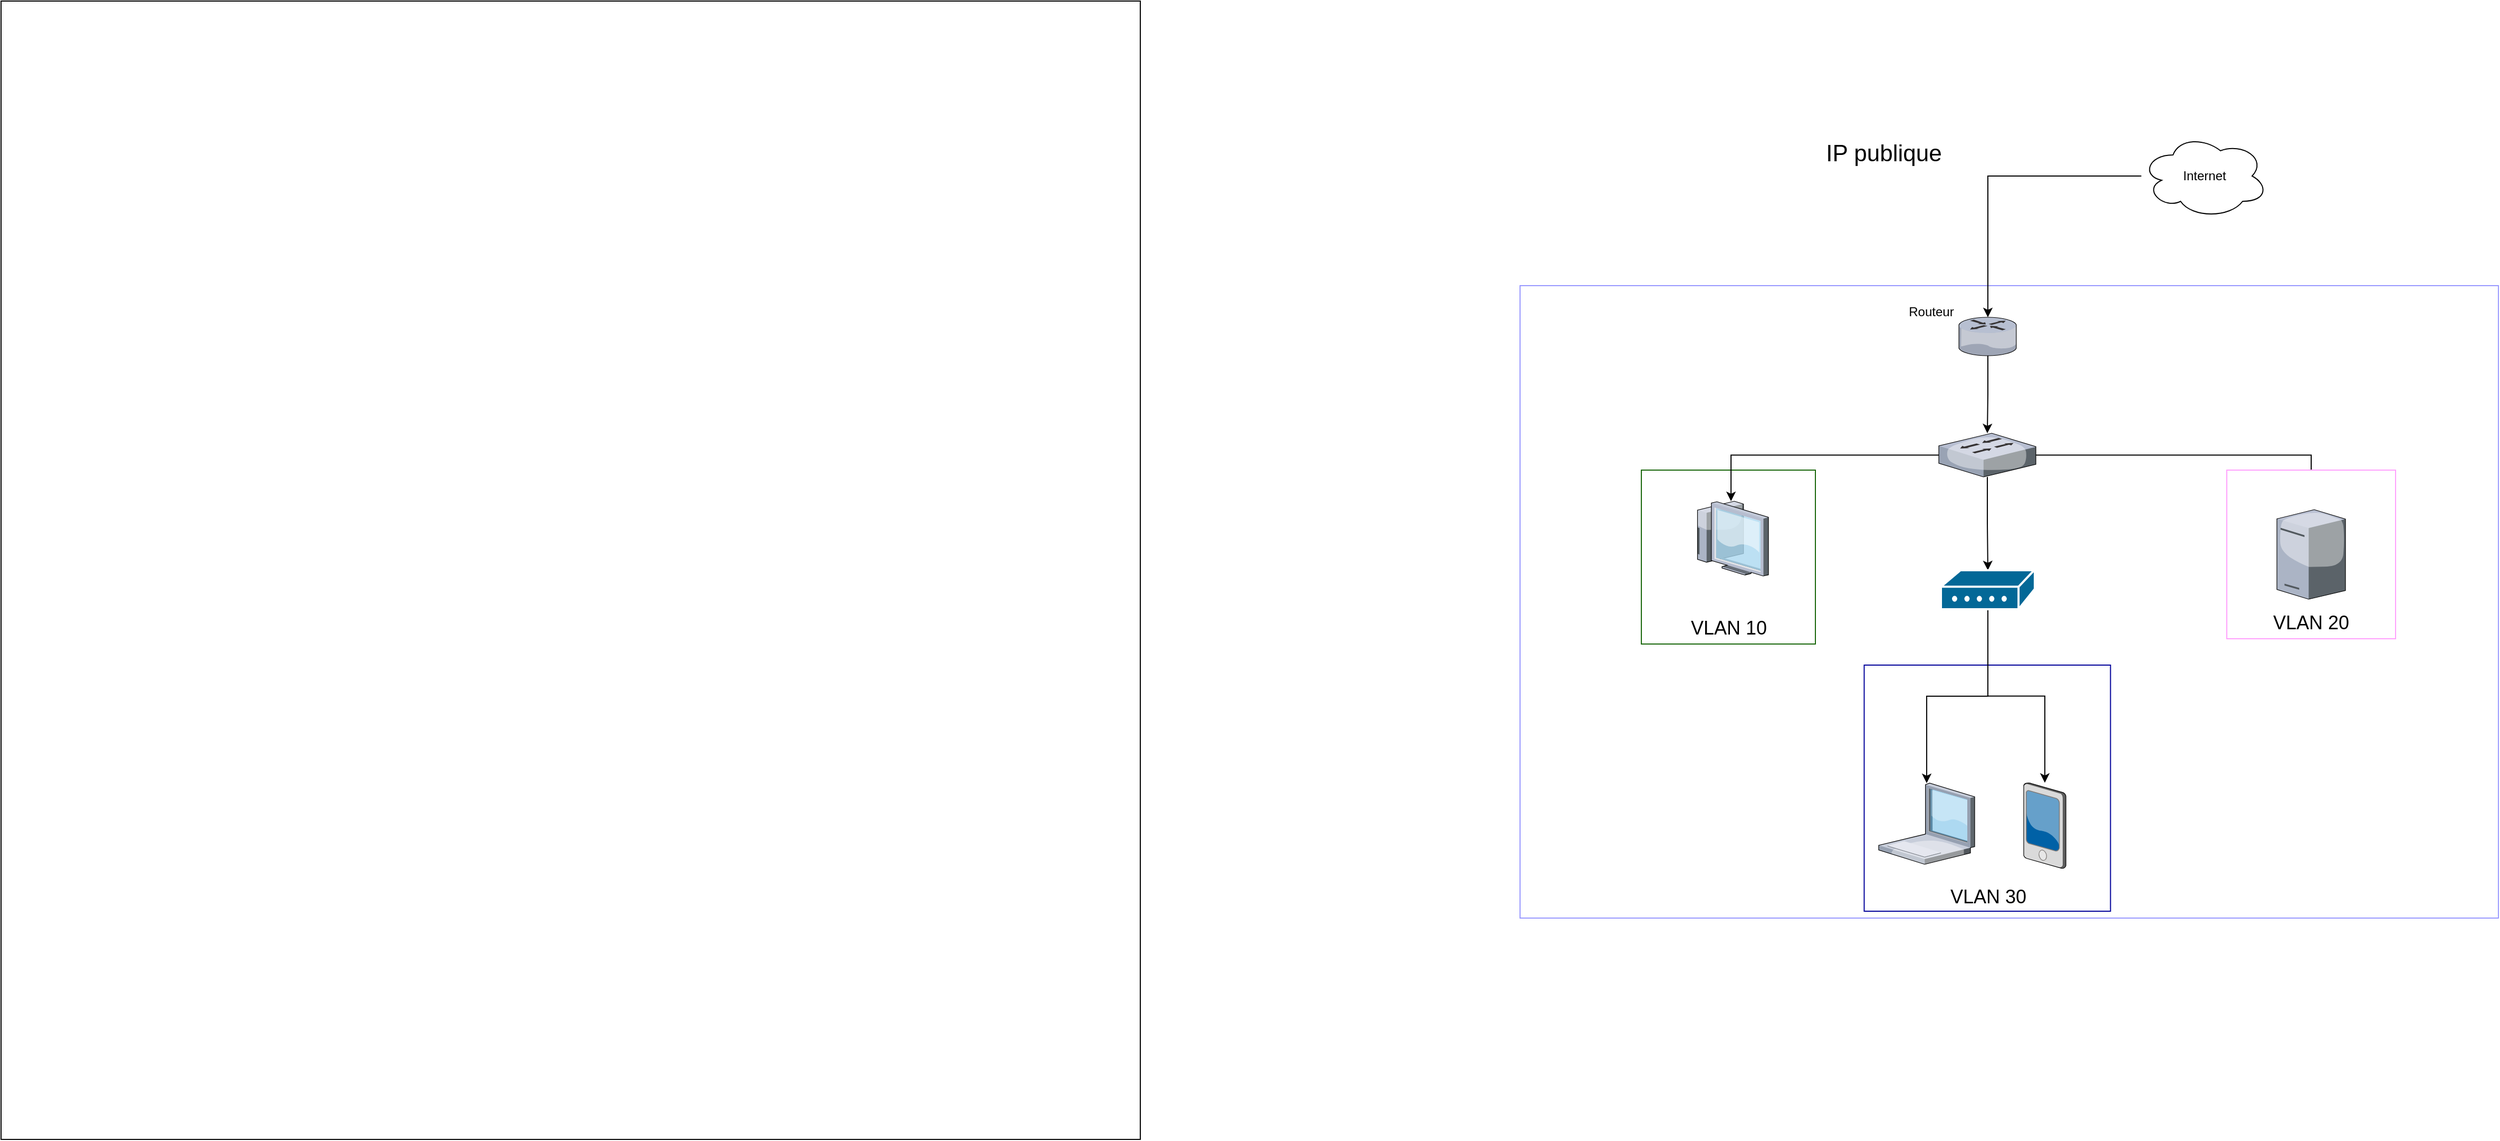 <mxfile version="27.0.4">
  <diagram name="Page-1" id="jhf09ls7IOTQYogmO61J">
    <mxGraphModel dx="2736" dy="1885" grid="1" gridSize="10" guides="1" tooltips="1" connect="1" arrows="1" fold="1" page="1" pageScale="1" pageWidth="827" pageHeight="1169" math="0" shadow="0">
      <root>
        <mxCell id="0" />
        <mxCell id="1" parent="0" />
        <mxCell id="uptyACYF9q1GfJ_68p10-1" value="&lt;p&gt;&lt;br&gt;&lt;/p&gt;" style="whiteSpace=wrap;html=1;aspect=fixed;fontStyle=1" parent="1" vertex="1">
          <mxGeometry x="-1370" y="-250" width="1080" height="1080" as="geometry" />
        </mxCell>
        <mxCell id="uptyACYF9q1GfJ_68p10-8" value="" style="rounded=0;whiteSpace=wrap;html=1;shadow=0;strokeColor=#9999FF;" parent="1" vertex="1">
          <mxGeometry x="70" y="20" width="927.5" height="600" as="geometry" />
        </mxCell>
        <mxCell id="uptyACYF9q1GfJ_68p10-11" value="" style="whiteSpace=wrap;html=1;aspect=fixed;strokeColor=#18660A;" parent="1" vertex="1">
          <mxGeometry x="185" y="195" width="165" height="165" as="geometry" />
        </mxCell>
        <mxCell id="yxZzJRFGtM7eDR7PXihF-28" style="edgeStyle=orthogonalEdgeStyle;rounded=0;orthogonalLoop=1;jettySize=auto;html=1;" parent="1" source="uptyACYF9q1GfJ_68p10-2" target="uptyACYF9q1GfJ_68p10-5" edge="1">
          <mxGeometry relative="1" as="geometry" />
        </mxCell>
        <mxCell id="uptyACYF9q1GfJ_68p10-2" value="" style="ellipse;shape=cloud;whiteSpace=wrap;html=1;" parent="1" vertex="1">
          <mxGeometry x="659" y="-124" width="120" height="80" as="geometry" />
        </mxCell>
        <mxCell id="uptyACYF9q1GfJ_68p10-4" value="Routeur" style="text;html=1;align=center;verticalAlign=middle;whiteSpace=wrap;rounded=0;" parent="1" vertex="1">
          <mxGeometry x="430" y="30" width="60" height="30" as="geometry" />
        </mxCell>
        <mxCell id="yxZzJRFGtM7eDR7PXihF-13" value="" style="edgeStyle=orthogonalEdgeStyle;rounded=0;orthogonalLoop=1;jettySize=auto;html=1;" parent="1" source="uptyACYF9q1GfJ_68p10-5" target="uptyACYF9q1GfJ_68p10-6" edge="1">
          <mxGeometry relative="1" as="geometry" />
        </mxCell>
        <mxCell id="uptyACYF9q1GfJ_68p10-5" value="" style="verticalLabelPosition=bottom;sketch=0;aspect=fixed;html=1;verticalAlign=top;strokeColor=none;align=center;outlineConnect=0;shape=mxgraph.citrix.router;" parent="1" vertex="1">
          <mxGeometry x="486" y="50" width="55" height="36.5" as="geometry" />
        </mxCell>
        <mxCell id="yxZzJRFGtM7eDR7PXihF-22" style="edgeStyle=orthogonalEdgeStyle;rounded=0;orthogonalLoop=1;jettySize=auto;html=1;" parent="1" source="uptyACYF9q1GfJ_68p10-6" target="yxZzJRFGtM7eDR7PXihF-10" edge="1">
          <mxGeometry relative="1" as="geometry" />
        </mxCell>
        <mxCell id="yxZzJRFGtM7eDR7PXihF-23" style="edgeStyle=orthogonalEdgeStyle;rounded=0;orthogonalLoop=1;jettySize=auto;html=1;" parent="1" source="uptyACYF9q1GfJ_68p10-6" target="yxZzJRFGtM7eDR7PXihF-16" edge="1">
          <mxGeometry relative="1" as="geometry" />
        </mxCell>
        <mxCell id="uptyACYF9q1GfJ_68p10-6" value="" style="verticalLabelPosition=bottom;sketch=0;aspect=fixed;html=1;verticalAlign=top;strokeColor=none;align=center;outlineConnect=0;shape=mxgraph.citrix.switch;" parent="1" vertex="1">
          <mxGeometry x="467" y="160" width="92" height="41.5" as="geometry" />
        </mxCell>
        <mxCell id="uptyACYF9q1GfJ_68p10-7" value="Internet" style="text;html=1;align=center;verticalAlign=middle;whiteSpace=wrap;rounded=0;" parent="1" vertex="1">
          <mxGeometry x="689" y="-99" width="60" height="30" as="geometry" />
        </mxCell>
        <mxCell id="uptyACYF9q1GfJ_68p10-12" value="" style="whiteSpace=wrap;html=1;aspect=fixed;strokeColor=#000099;" parent="1" vertex="1">
          <mxGeometry x="396.25" y="380" width="233.5" height="233.5" as="geometry" />
        </mxCell>
        <mxCell id="yxZzJRFGtM7eDR7PXihF-3" value="" style="whiteSpace=wrap;html=1;aspect=fixed;strokeColor=#FFA1FD;" parent="1" vertex="1">
          <mxGeometry x="740" y="195" width="160" height="160" as="geometry" />
        </mxCell>
        <mxCell id="yxZzJRFGtM7eDR7PXihF-4" value="&lt;font style=&quot;font-size: 18px;&quot;&gt;VLAN 10&lt;/font&gt;" style="text;strokeColor=none;align=center;fillColor=none;html=1;verticalAlign=middle;whiteSpace=wrap;rounded=0;" parent="1" vertex="1">
          <mxGeometry x="177.5" y="330" width="180" height="30" as="geometry" />
        </mxCell>
        <mxCell id="yxZzJRFGtM7eDR7PXihF-5" value="&lt;font style=&quot;font-size: 18px;&quot;&gt;VLAN 20&lt;/font&gt;" style="text;strokeColor=none;align=center;fillColor=none;html=1;verticalAlign=middle;whiteSpace=wrap;rounded=0;" parent="1" vertex="1">
          <mxGeometry x="730" y="325" width="180" height="30" as="geometry" />
        </mxCell>
        <mxCell id="yxZzJRFGtM7eDR7PXihF-6" value="&lt;font style=&quot;font-size: 18px;&quot;&gt;VLAN 30&lt;/font&gt;" style="text;strokeColor=none;align=center;fillColor=none;html=1;verticalAlign=middle;whiteSpace=wrap;rounded=0;" parent="1" vertex="1">
          <mxGeometry x="423.5" y="585" width="180" height="30" as="geometry" />
        </mxCell>
        <mxCell id="yxZzJRFGtM7eDR7PXihF-10" value="" style="verticalLabelPosition=bottom;sketch=0;aspect=fixed;html=1;verticalAlign=top;strokeColor=none;align=center;outlineConnect=0;shape=mxgraph.citrix.tower_server;" parent="1" vertex="1">
          <mxGeometry x="787.5" y="232.5" width="65" height="85" as="geometry" />
        </mxCell>
        <mxCell id="yxZzJRFGtM7eDR7PXihF-15" value="" style="verticalLabelPosition=bottom;sketch=0;aspect=fixed;html=1;verticalAlign=top;strokeColor=none;align=center;outlineConnect=0;shape=mxgraph.citrix.pda;" parent="1" vertex="1">
          <mxGeometry x="547.5" y="491.67" width="40" height="81.33" as="geometry" />
        </mxCell>
        <mxCell id="yxZzJRFGtM7eDR7PXihF-16" value="" style="verticalLabelPosition=bottom;sketch=0;aspect=fixed;html=1;verticalAlign=top;strokeColor=none;align=center;outlineConnect=0;shape=mxgraph.citrix.thin_client;" parent="1" vertex="1">
          <mxGeometry x="234.5" y="224.5" width="71" height="71" as="geometry" />
        </mxCell>
        <mxCell id="yxZzJRFGtM7eDR7PXihF-17" value="" style="verticalLabelPosition=bottom;sketch=0;aspect=fixed;html=1;verticalAlign=top;strokeColor=none;align=center;outlineConnect=0;shape=mxgraph.citrix.laptop_1;" parent="1" vertex="1">
          <mxGeometry x="410" y="492" width="91" height="77" as="geometry" />
        </mxCell>
        <mxCell id="yxZzJRFGtM7eDR7PXihF-19" style="edgeStyle=orthogonalEdgeStyle;rounded=0;orthogonalLoop=1;jettySize=auto;html=1;entryX=0.5;entryY=0;entryDx=0;entryDy=0;entryPerimeter=0;" parent="1" source="uptyACYF9q1GfJ_68p10-6" target="yxZzJRFGtM7eDR7PXihF-18" edge="1">
          <mxGeometry relative="1" as="geometry">
            <mxPoint x="513" y="260" as="sourcePoint" />
          </mxGeometry>
        </mxCell>
        <mxCell id="yxZzJRFGtM7eDR7PXihF-25" style="edgeStyle=orthogonalEdgeStyle;rounded=0;orthogonalLoop=1;jettySize=auto;html=1;" parent="1" source="yxZzJRFGtM7eDR7PXihF-18" target="yxZzJRFGtM7eDR7PXihF-17" edge="1">
          <mxGeometry relative="1" as="geometry" />
        </mxCell>
        <mxCell id="yxZzJRFGtM7eDR7PXihF-26" style="edgeStyle=orthogonalEdgeStyle;rounded=0;orthogonalLoop=1;jettySize=auto;html=1;" parent="1" source="yxZzJRFGtM7eDR7PXihF-18" target="yxZzJRFGtM7eDR7PXihF-15" edge="1">
          <mxGeometry relative="1" as="geometry" />
        </mxCell>
        <mxCell id="yxZzJRFGtM7eDR7PXihF-18" value="" style="shape=mxgraph.cisco.modems_and_phones.modem;html=1;pointerEvents=1;dashed=0;fillColor=#036897;strokeColor=#ffffff;strokeWidth=2;verticalLabelPosition=bottom;verticalAlign=top;align=center;outlineConnect=0;" parent="1" vertex="1">
          <mxGeometry x="469" y="290" width="89" height="37" as="geometry" />
        </mxCell>
        <mxCell id="Ykoe7xLMUmudAW2wm1Gs-2" value="&lt;font style=&quot;font-size: 22px;&quot;&gt;IP publique&lt;/font&gt;" style="text;strokeColor=none;fillColor=none;html=1;align=center;verticalAlign=middle;whiteSpace=wrap;rounded=0;fontSize=16;" vertex="1" parent="1">
          <mxGeometry x="340" y="-120" width="150" height="30" as="geometry" />
        </mxCell>
      </root>
    </mxGraphModel>
  </diagram>
</mxfile>
